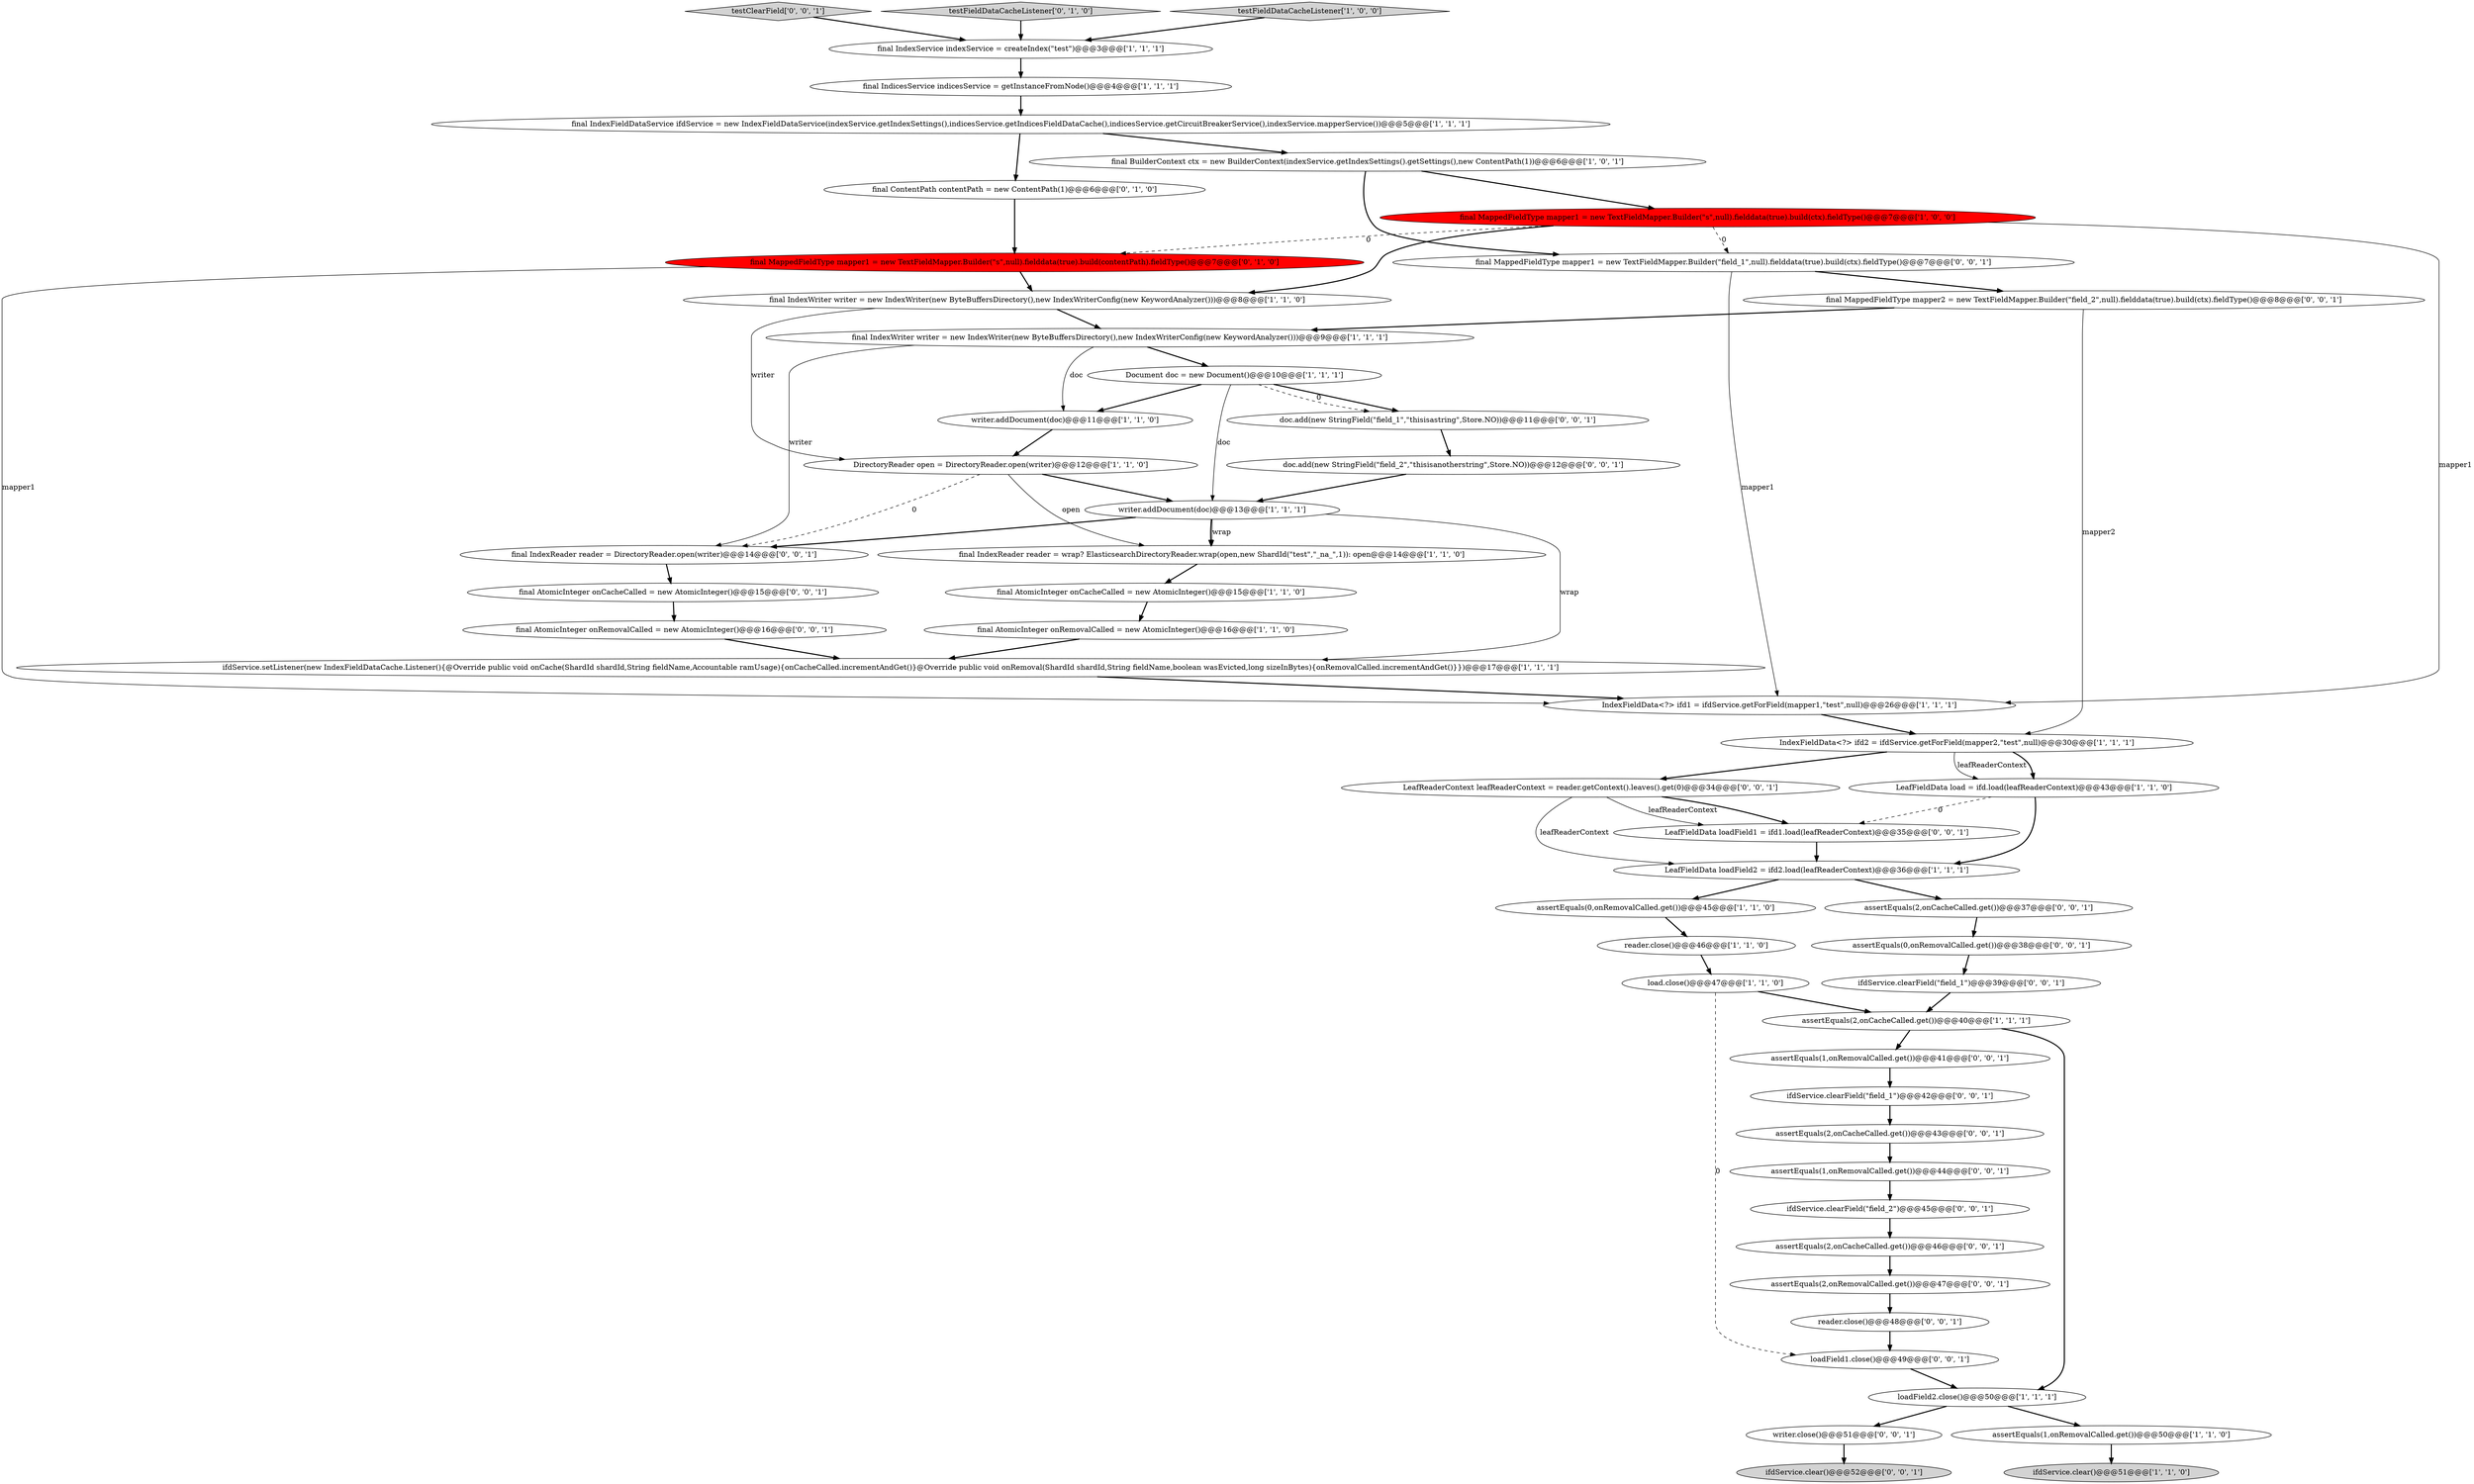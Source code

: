 digraph {
20 [style = filled, label = "final IndexService indexService = createIndex(\"test\")@@@3@@@['1', '1', '1']", fillcolor = white, shape = ellipse image = "AAA0AAABBB1BBB"];
42 [style = filled, label = "final MappedFieldType mapper1 = new TextFieldMapper.Builder(\"field_1\",null).fielddata(true).build(ctx).fieldType()@@@7@@@['0', '0', '1']", fillcolor = white, shape = ellipse image = "AAA0AAABBB3BBB"];
6 [style = filled, label = "ifdService.setListener(new IndexFieldDataCache.Listener(){@Override public void onCache(ShardId shardId,String fieldName,Accountable ramUsage){onCacheCalled.incrementAndGet()}@Override public void onRemoval(ShardId shardId,String fieldName,boolean wasEvicted,long sizeInBytes){onRemovalCalled.incrementAndGet()}})@@@17@@@['1', '1', '1']", fillcolor = white, shape = ellipse image = "AAA0AAABBB1BBB"];
14 [style = filled, label = "final BuilderContext ctx = new BuilderContext(indexService.getIndexSettings().getSettings(),new ContentPath(1))@@@6@@@['1', '0', '1']", fillcolor = white, shape = ellipse image = "AAA0AAABBB1BBB"];
23 [style = filled, label = "LeafFieldData loadField2 = ifd2.load(leafReaderContext)@@@36@@@['1', '1', '1']", fillcolor = white, shape = ellipse image = "AAA0AAABBB1BBB"];
38 [style = filled, label = "writer.close()@@@51@@@['0', '0', '1']", fillcolor = white, shape = ellipse image = "AAA0AAABBB3BBB"];
3 [style = filled, label = "writer.addDocument(doc)@@@13@@@['1', '1', '1']", fillcolor = white, shape = ellipse image = "AAA0AAABBB1BBB"];
49 [style = filled, label = "final IndexReader reader = DirectoryReader.open(writer)@@@14@@@['0', '0', '1']", fillcolor = white, shape = ellipse image = "AAA0AAABBB3BBB"];
51 [style = filled, label = "testClearField['0', '0', '1']", fillcolor = lightgray, shape = diamond image = "AAA0AAABBB3BBB"];
11 [style = filled, label = "final IndexFieldDataService ifdService = new IndexFieldDataService(indexService.getIndexSettings(),indicesService.getIndicesFieldDataCache(),indicesService.getCircuitBreakerService(),indexService.mapperService())@@@5@@@['1', '1', '1']", fillcolor = white, shape = ellipse image = "AAA0AAABBB1BBB"];
4 [style = filled, label = "final AtomicInteger onRemovalCalled = new AtomicInteger()@@@16@@@['1', '1', '0']", fillcolor = white, shape = ellipse image = "AAA0AAABBB1BBB"];
34 [style = filled, label = "assertEquals(2,onRemovalCalled.get())@@@47@@@['0', '0', '1']", fillcolor = white, shape = ellipse image = "AAA0AAABBB3BBB"];
43 [style = filled, label = "ifdService.clearField(\"field_2\")@@@45@@@['0', '0', '1']", fillcolor = white, shape = ellipse image = "AAA0AAABBB3BBB"];
45 [style = filled, label = "doc.add(new StringField(\"field_1\",\"thisisastring\",Store.NO))@@@11@@@['0', '0', '1']", fillcolor = white, shape = ellipse image = "AAA0AAABBB3BBB"];
47 [style = filled, label = "assertEquals(2,onCacheCalled.get())@@@46@@@['0', '0', '1']", fillcolor = white, shape = ellipse image = "AAA0AAABBB3BBB"];
35 [style = filled, label = "assertEquals(1,onRemovalCalled.get())@@@44@@@['0', '0', '1']", fillcolor = white, shape = ellipse image = "AAA0AAABBB3BBB"];
52 [style = filled, label = "assertEquals(0,onRemovalCalled.get())@@@38@@@['0', '0', '1']", fillcolor = white, shape = ellipse image = "AAA0AAABBB3BBB"];
27 [style = filled, label = "testFieldDataCacheListener['0', '1', '0']", fillcolor = lightgray, shape = diamond image = "AAA0AAABBB2BBB"];
26 [style = filled, label = "loadField2.close()@@@50@@@['1', '1', '1']", fillcolor = white, shape = ellipse image = "AAA0AAABBB1BBB"];
31 [style = filled, label = "assertEquals(2,onCacheCalled.get())@@@37@@@['0', '0', '1']", fillcolor = white, shape = ellipse image = "AAA0AAABBB3BBB"];
2 [style = filled, label = "writer.addDocument(doc)@@@11@@@['1', '1', '0']", fillcolor = white, shape = ellipse image = "AAA0AAABBB1BBB"];
33 [style = filled, label = "loadField1.close()@@@49@@@['0', '0', '1']", fillcolor = white, shape = ellipse image = "AAA0AAABBB3BBB"];
12 [style = filled, label = "IndexFieldData<?> ifd2 = ifdService.getForField(mapper2,\"test\",null)@@@30@@@['1', '1', '1']", fillcolor = white, shape = ellipse image = "AAA0AAABBB1BBB"];
8 [style = filled, label = "assertEquals(0,onRemovalCalled.get())@@@45@@@['1', '1', '0']", fillcolor = white, shape = ellipse image = "AAA0AAABBB1BBB"];
40 [style = filled, label = "doc.add(new StringField(\"field_2\",\"thisisanotherstring\",Store.NO))@@@12@@@['0', '0', '1']", fillcolor = white, shape = ellipse image = "AAA0AAABBB3BBB"];
46 [style = filled, label = "assertEquals(2,onCacheCalled.get())@@@43@@@['0', '0', '1']", fillcolor = white, shape = ellipse image = "AAA0AAABBB3BBB"];
24 [style = filled, label = "final IndexReader reader = wrap? ElasticsearchDirectoryReader.wrap(open,new ShardId(\"test\",\"_na_\",1)): open@@@14@@@['1', '1', '0']", fillcolor = white, shape = ellipse image = "AAA0AAABBB1BBB"];
0 [style = filled, label = "DirectoryReader open = DirectoryReader.open(writer)@@@12@@@['1', '1', '0']", fillcolor = white, shape = ellipse image = "AAA0AAABBB1BBB"];
5 [style = filled, label = "ifdService.clear()@@@51@@@['1', '1', '0']", fillcolor = lightgray, shape = ellipse image = "AAA0AAABBB1BBB"];
21 [style = filled, label = "reader.close()@@@46@@@['1', '1', '0']", fillcolor = white, shape = ellipse image = "AAA0AAABBB1BBB"];
41 [style = filled, label = "LeafFieldData loadField1 = ifd1.load(leafReaderContext)@@@35@@@['0', '0', '1']", fillcolor = white, shape = ellipse image = "AAA0AAABBB3BBB"];
53 [style = filled, label = "ifdService.clear()@@@52@@@['0', '0', '1']", fillcolor = lightgray, shape = ellipse image = "AAA0AAABBB3BBB"];
28 [style = filled, label = "final MappedFieldType mapper1 = new TextFieldMapper.Builder(\"s\",null).fielddata(true).build(contentPath).fieldType()@@@7@@@['0', '1', '0']", fillcolor = red, shape = ellipse image = "AAA1AAABBB2BBB"];
50 [style = filled, label = "final MappedFieldType mapper2 = new TextFieldMapper.Builder(\"field_2\",null).fielddata(true).build(ctx).fieldType()@@@8@@@['0', '0', '1']", fillcolor = white, shape = ellipse image = "AAA0AAABBB3BBB"];
1 [style = filled, label = "final MappedFieldType mapper1 = new TextFieldMapper.Builder(\"s\",null).fielddata(true).build(ctx).fieldType()@@@7@@@['1', '0', '0']", fillcolor = red, shape = ellipse image = "AAA1AAABBB1BBB"];
16 [style = filled, label = "Document doc = new Document()@@@10@@@['1', '1', '1']", fillcolor = white, shape = ellipse image = "AAA0AAABBB1BBB"];
10 [style = filled, label = "IndexFieldData<?> ifd1 = ifdService.getForField(mapper1,\"test\",null)@@@26@@@['1', '1', '1']", fillcolor = white, shape = ellipse image = "AAA0AAABBB1BBB"];
18 [style = filled, label = "final IndicesService indicesService = getInstanceFromNode()@@@4@@@['1', '1', '1']", fillcolor = white, shape = ellipse image = "AAA0AAABBB1BBB"];
30 [style = filled, label = "assertEquals(1,onRemovalCalled.get())@@@41@@@['0', '0', '1']", fillcolor = white, shape = ellipse image = "AAA0AAABBB3BBB"];
36 [style = filled, label = "LeafReaderContext leafReaderContext = reader.getContext().leaves().get(0)@@@34@@@['0', '0', '1']", fillcolor = white, shape = ellipse image = "AAA0AAABBB3BBB"];
39 [style = filled, label = "ifdService.clearField(\"field_1\")@@@42@@@['0', '0', '1']", fillcolor = white, shape = ellipse image = "AAA0AAABBB3BBB"];
7 [style = filled, label = "assertEquals(2,onCacheCalled.get())@@@40@@@['1', '1', '1']", fillcolor = white, shape = ellipse image = "AAA0AAABBB1BBB"];
32 [style = filled, label = "ifdService.clearField(\"field_1\")@@@39@@@['0', '0', '1']", fillcolor = white, shape = ellipse image = "AAA0AAABBB3BBB"];
17 [style = filled, label = "load.close()@@@47@@@['1', '1', '0']", fillcolor = white, shape = ellipse image = "AAA0AAABBB1BBB"];
25 [style = filled, label = "final AtomicInteger onCacheCalled = new AtomicInteger()@@@15@@@['1', '1', '0']", fillcolor = white, shape = ellipse image = "AAA0AAABBB1BBB"];
37 [style = filled, label = "reader.close()@@@48@@@['0', '0', '1']", fillcolor = white, shape = ellipse image = "AAA0AAABBB3BBB"];
44 [style = filled, label = "final AtomicInteger onCacheCalled = new AtomicInteger()@@@15@@@['0', '0', '1']", fillcolor = white, shape = ellipse image = "AAA0AAABBB3BBB"];
48 [style = filled, label = "final AtomicInteger onRemovalCalled = new AtomicInteger()@@@16@@@['0', '0', '1']", fillcolor = white, shape = ellipse image = "AAA0AAABBB3BBB"];
15 [style = filled, label = "final IndexWriter writer = new IndexWriter(new ByteBuffersDirectory(),new IndexWriterConfig(new KeywordAnalyzer()))@@@9@@@['1', '1', '1']", fillcolor = white, shape = ellipse image = "AAA0AAABBB1BBB"];
9 [style = filled, label = "testFieldDataCacheListener['1', '0', '0']", fillcolor = lightgray, shape = diamond image = "AAA0AAABBB1BBB"];
29 [style = filled, label = "final ContentPath contentPath = new ContentPath(1)@@@6@@@['0', '1', '0']", fillcolor = white, shape = ellipse image = "AAA0AAABBB2BBB"];
13 [style = filled, label = "assertEquals(1,onRemovalCalled.get())@@@50@@@['1', '1', '0']", fillcolor = white, shape = ellipse image = "AAA0AAABBB1BBB"];
22 [style = filled, label = "final IndexWriter writer = new IndexWriter(new ByteBuffersDirectory(),new IndexWriterConfig(new KeywordAnalyzer()))@@@8@@@['1', '1', '0']", fillcolor = white, shape = ellipse image = "AAA0AAABBB1BBB"];
19 [style = filled, label = "LeafFieldData load = ifd.load(leafReaderContext)@@@43@@@['1', '1', '0']", fillcolor = white, shape = ellipse image = "AAA0AAABBB1BBB"];
0->3 [style = bold, label=""];
23->31 [style = bold, label=""];
15->2 [style = solid, label="doc"];
1->42 [style = dashed, label="0"];
42->10 [style = solid, label="mapper1"];
22->15 [style = bold, label=""];
42->50 [style = bold, label=""];
39->46 [style = bold, label=""];
36->41 [style = bold, label=""];
15->49 [style = solid, label="writer"];
3->24 [style = bold, label=""];
11->14 [style = bold, label=""];
4->6 [style = bold, label=""];
7->30 [style = bold, label=""];
16->45 [style = bold, label=""];
31->52 [style = bold, label=""];
0->24 [style = solid, label="open"];
49->44 [style = bold, label=""];
18->11 [style = bold, label=""];
14->42 [style = bold, label=""];
3->24 [style = solid, label="wrap"];
12->36 [style = bold, label=""];
38->53 [style = bold, label=""];
25->4 [style = bold, label=""];
11->29 [style = bold, label=""];
3->6 [style = solid, label="wrap"];
22->0 [style = solid, label="writer"];
9->20 [style = bold, label=""];
17->33 [style = dashed, label="0"];
32->7 [style = bold, label=""];
1->10 [style = solid, label="mapper1"];
16->2 [style = bold, label=""];
23->8 [style = bold, label=""];
15->16 [style = bold, label=""];
48->6 [style = bold, label=""];
35->43 [style = bold, label=""];
1->28 [style = dashed, label="0"];
50->12 [style = solid, label="mapper2"];
51->20 [style = bold, label=""];
26->13 [style = bold, label=""];
14->1 [style = bold, label=""];
19->41 [style = dashed, label="0"];
33->26 [style = bold, label=""];
12->19 [style = solid, label="leafReaderContext"];
1->22 [style = bold, label=""];
7->26 [style = bold, label=""];
17->7 [style = bold, label=""];
20->18 [style = bold, label=""];
29->28 [style = bold, label=""];
26->38 [style = bold, label=""];
16->3 [style = solid, label="doc"];
2->0 [style = bold, label=""];
43->47 [style = bold, label=""];
34->37 [style = bold, label=""];
52->32 [style = bold, label=""];
36->23 [style = solid, label="leafReaderContext"];
40->3 [style = bold, label=""];
10->12 [style = bold, label=""];
44->48 [style = bold, label=""];
24->25 [style = bold, label=""];
19->23 [style = bold, label=""];
6->10 [style = bold, label=""];
46->35 [style = bold, label=""];
16->45 [style = dashed, label="0"];
13->5 [style = bold, label=""];
8->21 [style = bold, label=""];
30->39 [style = bold, label=""];
36->41 [style = solid, label="leafReaderContext"];
50->15 [style = bold, label=""];
3->49 [style = bold, label=""];
47->34 [style = bold, label=""];
12->19 [style = bold, label=""];
37->33 [style = bold, label=""];
0->49 [style = dashed, label="0"];
41->23 [style = bold, label=""];
21->17 [style = bold, label=""];
27->20 [style = bold, label=""];
28->22 [style = bold, label=""];
45->40 [style = bold, label=""];
28->10 [style = solid, label="mapper1"];
}
